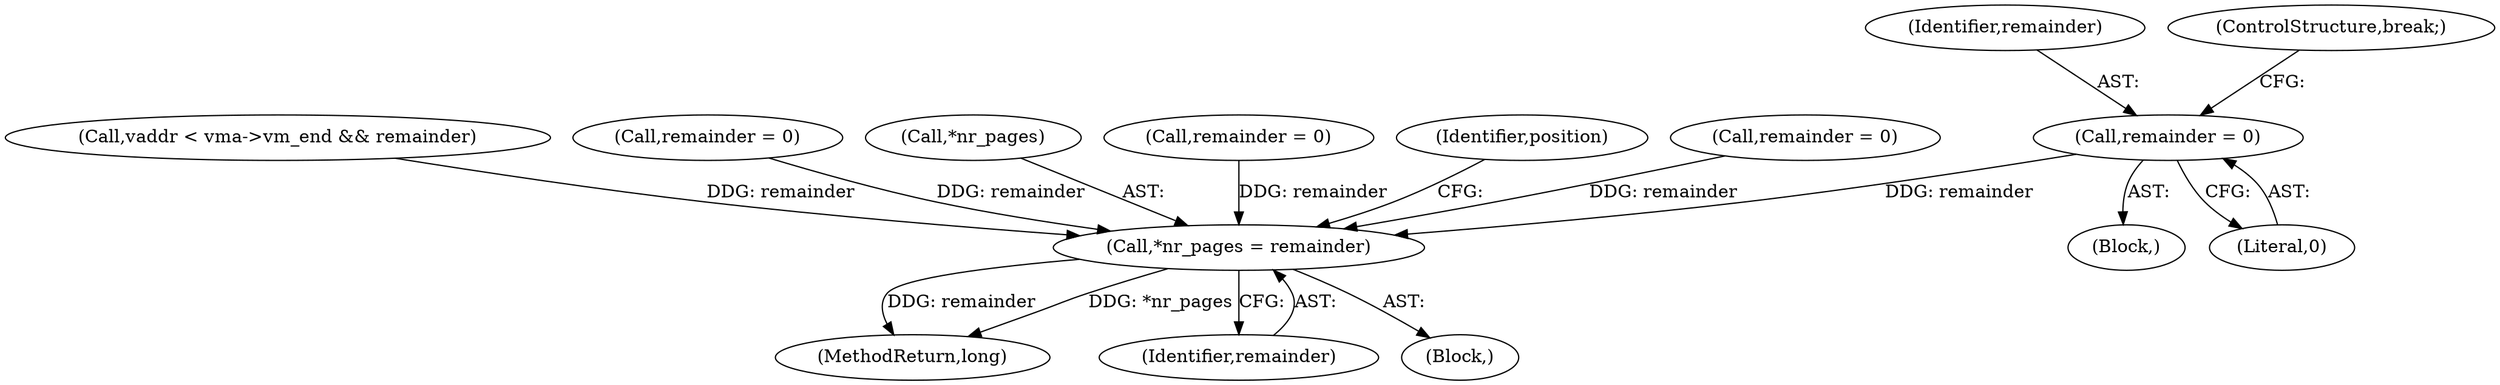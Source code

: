 digraph "0_linux_6b3a707736301c2128ca85ce85fb13f60b5e350a_11@API" {
"1000160" [label="(Call,remainder = 0)"];
"1000394" [label="(Call,*nr_pages = remainder)"];
"1000141" [label="(Call,vaddr < vma->vm_end && remainder)"];
"1000161" [label="(Identifier,remainder)"];
"1000394" [label="(Call,*nr_pages = remainder)"];
"1000286" [label="(Call,remainder = 0)"];
"1000395" [label="(Call,*nr_pages)"];
"1000407" [label="(MethodReturn,long)"];
"1000207" [label="(Call,remainder = 0)"];
"1000400" [label="(Identifier,position)"];
"1000397" [label="(Identifier,remainder)"];
"1000338" [label="(Call,remainder = 0)"];
"1000160" [label="(Call,remainder = 0)"];
"1000159" [label="(Block,)"];
"1000118" [label="(Block,)"];
"1000163" [label="(ControlStructure,break;)"];
"1000162" [label="(Literal,0)"];
"1000160" -> "1000159"  [label="AST: "];
"1000160" -> "1000162"  [label="CFG: "];
"1000161" -> "1000160"  [label="AST: "];
"1000162" -> "1000160"  [label="AST: "];
"1000163" -> "1000160"  [label="CFG: "];
"1000160" -> "1000394"  [label="DDG: remainder"];
"1000394" -> "1000118"  [label="AST: "];
"1000394" -> "1000397"  [label="CFG: "];
"1000395" -> "1000394"  [label="AST: "];
"1000397" -> "1000394"  [label="AST: "];
"1000400" -> "1000394"  [label="CFG: "];
"1000394" -> "1000407"  [label="DDG: remainder"];
"1000394" -> "1000407"  [label="DDG: *nr_pages"];
"1000338" -> "1000394"  [label="DDG: remainder"];
"1000286" -> "1000394"  [label="DDG: remainder"];
"1000207" -> "1000394"  [label="DDG: remainder"];
"1000141" -> "1000394"  [label="DDG: remainder"];
}
